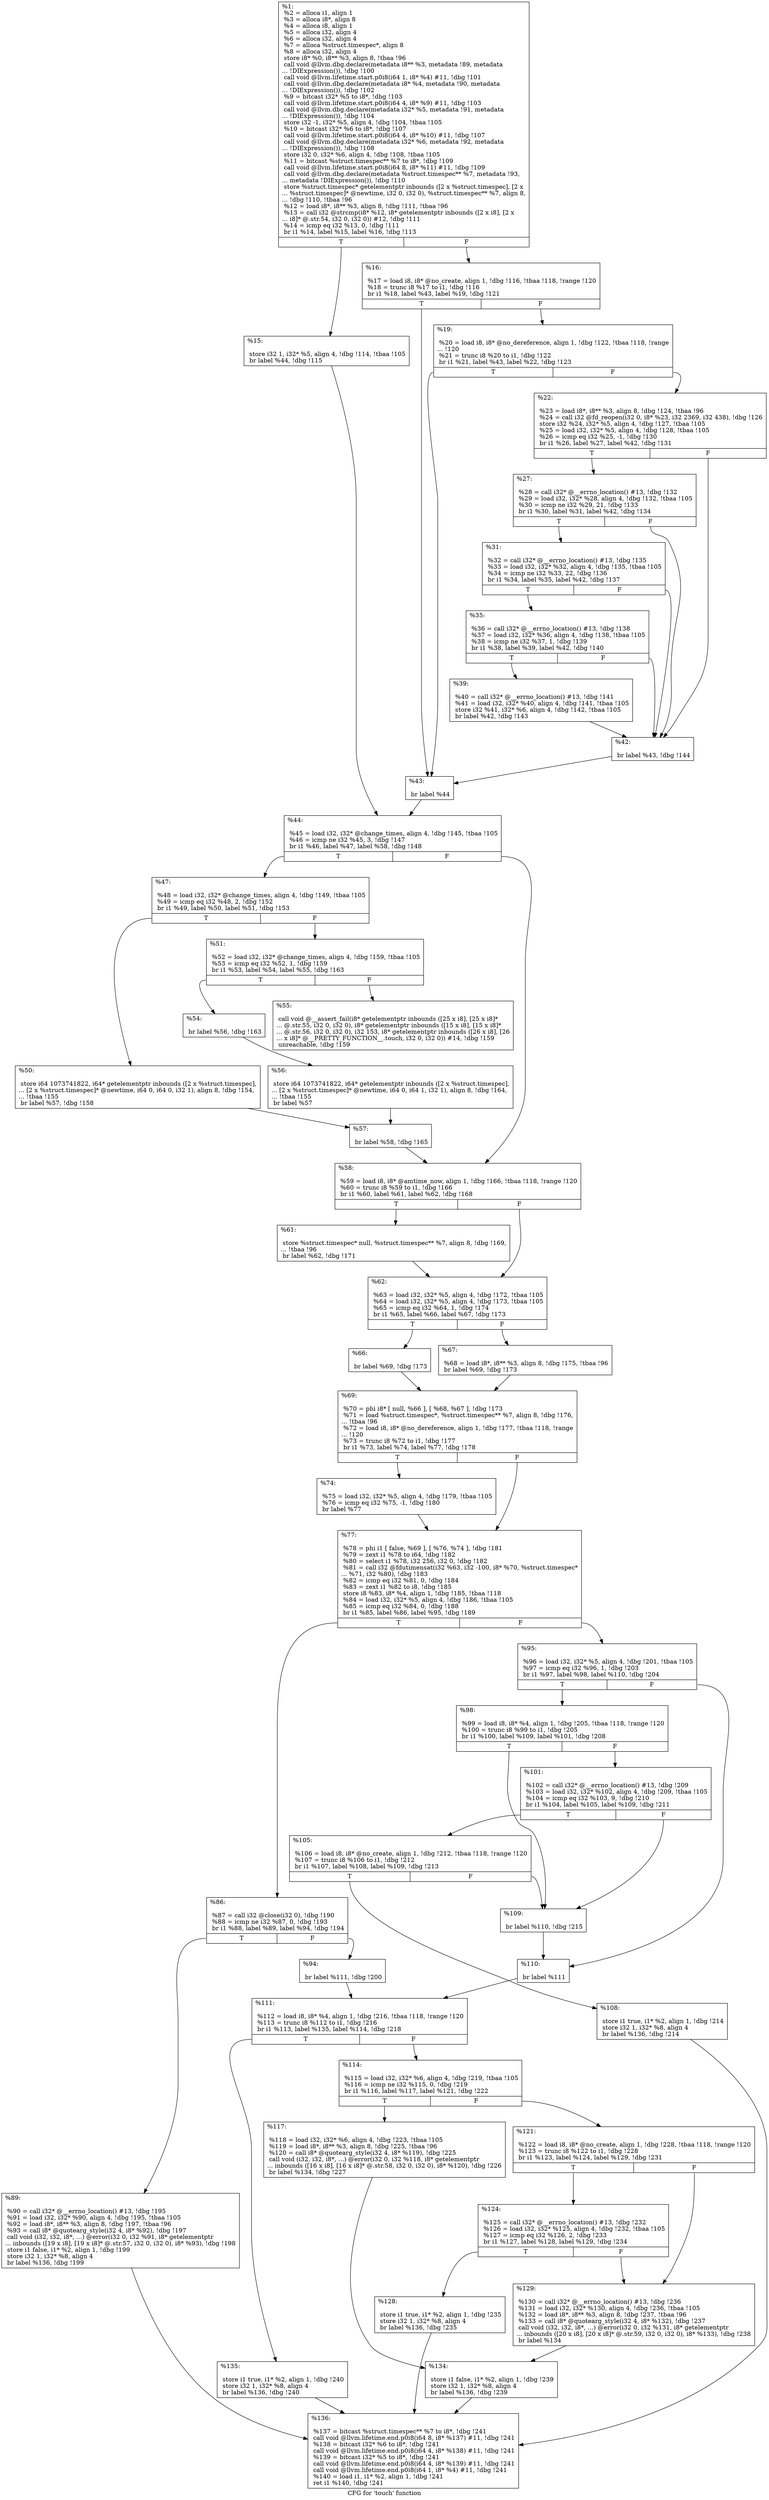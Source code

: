 digraph "CFG for 'touch' function" {
	label="CFG for 'touch' function";

	Node0x22e8dd0 [shape=record,label="{%1:\l  %2 = alloca i1, align 1\l  %3 = alloca i8*, align 8\l  %4 = alloca i8, align 1\l  %5 = alloca i32, align 4\l  %6 = alloca i32, align 4\l  %7 = alloca %struct.timespec*, align 8\l  %8 = alloca i32, align 4\l  store i8* %0, i8** %3, align 8, !tbaa !96\l  call void @llvm.dbg.declare(metadata i8** %3, metadata !89, metadata\l... !DIExpression()), !dbg !100\l  call void @llvm.lifetime.start.p0i8(i64 1, i8* %4) #11, !dbg !101\l  call void @llvm.dbg.declare(metadata i8* %4, metadata !90, metadata\l... !DIExpression()), !dbg !102\l  %9 = bitcast i32* %5 to i8*, !dbg !103\l  call void @llvm.lifetime.start.p0i8(i64 4, i8* %9) #11, !dbg !103\l  call void @llvm.dbg.declare(metadata i32* %5, metadata !91, metadata\l... !DIExpression()), !dbg !104\l  store i32 -1, i32* %5, align 4, !dbg !104, !tbaa !105\l  %10 = bitcast i32* %6 to i8*, !dbg !107\l  call void @llvm.lifetime.start.p0i8(i64 4, i8* %10) #11, !dbg !107\l  call void @llvm.dbg.declare(metadata i32* %6, metadata !92, metadata\l... !DIExpression()), !dbg !108\l  store i32 0, i32* %6, align 4, !dbg !108, !tbaa !105\l  %11 = bitcast %struct.timespec** %7 to i8*, !dbg !109\l  call void @llvm.lifetime.start.p0i8(i64 8, i8* %11) #11, !dbg !109\l  call void @llvm.dbg.declare(metadata %struct.timespec** %7, metadata !93,\l... metadata !DIExpression()), !dbg !110\l  store %struct.timespec* getelementptr inbounds ([2 x %struct.timespec], [2 x\l... %struct.timespec]* @newtime, i32 0, i32 0), %struct.timespec** %7, align 8,\l... !dbg !110, !tbaa !96\l  %12 = load i8*, i8** %3, align 8, !dbg !111, !tbaa !96\l  %13 = call i32 @strcmp(i8* %12, i8* getelementptr inbounds ([2 x i8], [2 x\l... i8]* @.str.54, i32 0, i32 0)) #12, !dbg !111\l  %14 = icmp eq i32 %13, 0, !dbg !111\l  br i1 %14, label %15, label %16, !dbg !113\l|{<s0>T|<s1>F}}"];
	Node0x22e8dd0:s0 -> Node0x22ea0c0;
	Node0x22e8dd0:s1 -> Node0x22ea110;
	Node0x22ea0c0 [shape=record,label="{%15:\l\l  store i32 1, i32* %5, align 4, !dbg !114, !tbaa !105\l  br label %44, !dbg !115\l}"];
	Node0x22ea0c0 -> Node0x22ea3e0;
	Node0x22ea110 [shape=record,label="{%16:\l\l  %17 = load i8, i8* @no_create, align 1, !dbg !116, !tbaa !118, !range !120\l  %18 = trunc i8 %17 to i1, !dbg !116\l  br i1 %18, label %43, label %19, !dbg !121\l|{<s0>T|<s1>F}}"];
	Node0x22ea110:s0 -> Node0x22ea390;
	Node0x22ea110:s1 -> Node0x22ea160;
	Node0x22ea160 [shape=record,label="{%19:\l\l  %20 = load i8, i8* @no_dereference, align 1, !dbg !122, !tbaa !118, !range\l... !120\l  %21 = trunc i8 %20 to i1, !dbg !122\l  br i1 %21, label %43, label %22, !dbg !123\l|{<s0>T|<s1>F}}"];
	Node0x22ea160:s0 -> Node0x22ea390;
	Node0x22ea160:s1 -> Node0x22ea1b0;
	Node0x22ea1b0 [shape=record,label="{%22:\l\l  %23 = load i8*, i8** %3, align 8, !dbg !124, !tbaa !96\l  %24 = call i32 @fd_reopen(i32 0, i8* %23, i32 2369, i32 438), !dbg !126\l  store i32 %24, i32* %5, align 4, !dbg !127, !tbaa !105\l  %25 = load i32, i32* %5, align 4, !dbg !128, !tbaa !105\l  %26 = icmp eq i32 %25, -1, !dbg !130\l  br i1 %26, label %27, label %42, !dbg !131\l|{<s0>T|<s1>F}}"];
	Node0x22ea1b0:s0 -> Node0x22ea200;
	Node0x22ea1b0:s1 -> Node0x22ea340;
	Node0x22ea200 [shape=record,label="{%27:\l\l  %28 = call i32* @__errno_location() #13, !dbg !132\l  %29 = load i32, i32* %28, align 4, !dbg !132, !tbaa !105\l  %30 = icmp ne i32 %29, 21, !dbg !133\l  br i1 %30, label %31, label %42, !dbg !134\l|{<s0>T|<s1>F}}"];
	Node0x22ea200:s0 -> Node0x22ea250;
	Node0x22ea200:s1 -> Node0x22ea340;
	Node0x22ea250 [shape=record,label="{%31:\l\l  %32 = call i32* @__errno_location() #13, !dbg !135\l  %33 = load i32, i32* %32, align 4, !dbg !135, !tbaa !105\l  %34 = icmp ne i32 %33, 22, !dbg !136\l  br i1 %34, label %35, label %42, !dbg !137\l|{<s0>T|<s1>F}}"];
	Node0x22ea250:s0 -> Node0x22ea2a0;
	Node0x22ea250:s1 -> Node0x22ea340;
	Node0x22ea2a0 [shape=record,label="{%35:\l\l  %36 = call i32* @__errno_location() #13, !dbg !138\l  %37 = load i32, i32* %36, align 4, !dbg !138, !tbaa !105\l  %38 = icmp ne i32 %37, 1, !dbg !139\l  br i1 %38, label %39, label %42, !dbg !140\l|{<s0>T|<s1>F}}"];
	Node0x22ea2a0:s0 -> Node0x22ea2f0;
	Node0x22ea2a0:s1 -> Node0x22ea340;
	Node0x22ea2f0 [shape=record,label="{%39:\l\l  %40 = call i32* @__errno_location() #13, !dbg !141\l  %41 = load i32, i32* %40, align 4, !dbg !141, !tbaa !105\l  store i32 %41, i32* %6, align 4, !dbg !142, !tbaa !105\l  br label %42, !dbg !143\l}"];
	Node0x22ea2f0 -> Node0x22ea340;
	Node0x22ea340 [shape=record,label="{%42:\l\l  br label %43, !dbg !144\l}"];
	Node0x22ea340 -> Node0x22ea390;
	Node0x22ea390 [shape=record,label="{%43:\l\l  br label %44\l}"];
	Node0x22ea390 -> Node0x22ea3e0;
	Node0x22ea3e0 [shape=record,label="{%44:\l\l  %45 = load i32, i32* @change_times, align 4, !dbg !145, !tbaa !105\l  %46 = icmp ne i32 %45, 3, !dbg !147\l  br i1 %46, label %47, label %58, !dbg !148\l|{<s0>T|<s1>F}}"];
	Node0x22ea3e0:s0 -> Node0x22ea430;
	Node0x22ea3e0:s1 -> Node0x22ea660;
	Node0x22ea430 [shape=record,label="{%47:\l\l  %48 = load i32, i32* @change_times, align 4, !dbg !149, !tbaa !105\l  %49 = icmp eq i32 %48, 2, !dbg !152\l  br i1 %49, label %50, label %51, !dbg !153\l|{<s0>T|<s1>F}}"];
	Node0x22ea430:s0 -> Node0x22ea480;
	Node0x22ea430:s1 -> Node0x22ea4d0;
	Node0x22ea480 [shape=record,label="{%50:\l\l  store i64 1073741822, i64* getelementptr inbounds ([2 x %struct.timespec],\l... [2 x %struct.timespec]* @newtime, i64 0, i64 0, i32 1), align 8, !dbg !154,\l... !tbaa !155\l  br label %57, !dbg !158\l}"];
	Node0x22ea480 -> Node0x22ea610;
	Node0x22ea4d0 [shape=record,label="{%51:\l\l  %52 = load i32, i32* @change_times, align 4, !dbg !159, !tbaa !105\l  %53 = icmp eq i32 %52, 1, !dbg !159\l  br i1 %53, label %54, label %55, !dbg !163\l|{<s0>T|<s1>F}}"];
	Node0x22ea4d0:s0 -> Node0x22ea520;
	Node0x22ea4d0:s1 -> Node0x22ea570;
	Node0x22ea520 [shape=record,label="{%54:\l\l  br label %56, !dbg !163\l}"];
	Node0x22ea520 -> Node0x22ea5c0;
	Node0x22ea570 [shape=record,label="{%55:\l\l  call void @__assert_fail(i8* getelementptr inbounds ([25 x i8], [25 x i8]*\l... @.str.55, i32 0, i32 0), i8* getelementptr inbounds ([15 x i8], [15 x i8]*\l... @.str.56, i32 0, i32 0), i32 153, i8* getelementptr inbounds ([26 x i8], [26\l... x i8]* @__PRETTY_FUNCTION__.touch, i32 0, i32 0)) #14, !dbg !159\l  unreachable, !dbg !159\l}"];
	Node0x22ea5c0 [shape=record,label="{%56:\l\l  store i64 1073741822, i64* getelementptr inbounds ([2 x %struct.timespec],\l... [2 x %struct.timespec]* @newtime, i64 0, i64 1, i32 1), align 8, !dbg !164,\l... !tbaa !155\l  br label %57\l}"];
	Node0x22ea5c0 -> Node0x22ea610;
	Node0x22ea610 [shape=record,label="{%57:\l\l  br label %58, !dbg !165\l}"];
	Node0x22ea610 -> Node0x22ea660;
	Node0x22ea660 [shape=record,label="{%58:\l\l  %59 = load i8, i8* @amtime_now, align 1, !dbg !166, !tbaa !118, !range !120\l  %60 = trunc i8 %59 to i1, !dbg !166\l  br i1 %60, label %61, label %62, !dbg !168\l|{<s0>T|<s1>F}}"];
	Node0x22ea660:s0 -> Node0x22ea6b0;
	Node0x22ea660:s1 -> Node0x22ea700;
	Node0x22ea6b0 [shape=record,label="{%61:\l\l  store %struct.timespec* null, %struct.timespec** %7, align 8, !dbg !169,\l... !tbaa !96\l  br label %62, !dbg !171\l}"];
	Node0x22ea6b0 -> Node0x22ea700;
	Node0x22ea700 [shape=record,label="{%62:\l\l  %63 = load i32, i32* %5, align 4, !dbg !172, !tbaa !105\l  %64 = load i32, i32* %5, align 4, !dbg !173, !tbaa !105\l  %65 = icmp eq i32 %64, 1, !dbg !174\l  br i1 %65, label %66, label %67, !dbg !173\l|{<s0>T|<s1>F}}"];
	Node0x22ea700:s0 -> Node0x22ea750;
	Node0x22ea700:s1 -> Node0x22ea7a0;
	Node0x22ea750 [shape=record,label="{%66:\l\l  br label %69, !dbg !173\l}"];
	Node0x22ea750 -> Node0x22ea7f0;
	Node0x22ea7a0 [shape=record,label="{%67:\l\l  %68 = load i8*, i8** %3, align 8, !dbg !175, !tbaa !96\l  br label %69, !dbg !173\l}"];
	Node0x22ea7a0 -> Node0x22ea7f0;
	Node0x22ea7f0 [shape=record,label="{%69:\l\l  %70 = phi i8* [ null, %66 ], [ %68, %67 ], !dbg !173\l  %71 = load %struct.timespec*, %struct.timespec** %7, align 8, !dbg !176,\l... !tbaa !96\l  %72 = load i8, i8* @no_dereference, align 1, !dbg !177, !tbaa !118, !range\l... !120\l  %73 = trunc i8 %72 to i1, !dbg !177\l  br i1 %73, label %74, label %77, !dbg !178\l|{<s0>T|<s1>F}}"];
	Node0x22ea7f0:s0 -> Node0x22ea840;
	Node0x22ea7f0:s1 -> Node0x22ea890;
	Node0x22ea840 [shape=record,label="{%74:\l\l  %75 = load i32, i32* %5, align 4, !dbg !179, !tbaa !105\l  %76 = icmp eq i32 %75, -1, !dbg !180\l  br label %77\l}"];
	Node0x22ea840 -> Node0x22ea890;
	Node0x22ea890 [shape=record,label="{%77:\l\l  %78 = phi i1 [ false, %69 ], [ %76, %74 ], !dbg !181\l  %79 = zext i1 %78 to i64, !dbg !182\l  %80 = select i1 %78, i32 256, i32 0, !dbg !182\l  %81 = call i32 @fdutimensat(i32 %63, i32 -100, i8* %70, %struct.timespec*\l... %71, i32 %80), !dbg !183\l  %82 = icmp eq i32 %81, 0, !dbg !184\l  %83 = zext i1 %82 to i8, !dbg !185\l  store i8 %83, i8* %4, align 1, !dbg !185, !tbaa !118\l  %84 = load i32, i32* %5, align 4, !dbg !186, !tbaa !105\l  %85 = icmp eq i32 %84, 0, !dbg !188\l  br i1 %85, label %86, label %95, !dbg !189\l|{<s0>T|<s1>F}}"];
	Node0x22ea890:s0 -> Node0x22ea8e0;
	Node0x22ea890:s1 -> Node0x22ea9d0;
	Node0x22ea8e0 [shape=record,label="{%86:\l\l  %87 = call i32 @close(i32 0), !dbg !190\l  %88 = icmp ne i32 %87, 0, !dbg !193\l  br i1 %88, label %89, label %94, !dbg !194\l|{<s0>T|<s1>F}}"];
	Node0x22ea8e0:s0 -> Node0x22ea930;
	Node0x22ea8e0:s1 -> Node0x22ea980;
	Node0x22ea930 [shape=record,label="{%89:\l\l  %90 = call i32* @__errno_location() #13, !dbg !195\l  %91 = load i32, i32* %90, align 4, !dbg !195, !tbaa !105\l  %92 = load i8*, i8** %3, align 8, !dbg !197, !tbaa !96\l  %93 = call i8* @quotearg_style(i32 4, i8* %92), !dbg !197\l  call void (i32, i32, i8*, ...) @error(i32 0, i32 %91, i8* getelementptr\l... inbounds ([19 x i8], [19 x i8]* @.str.57, i32 0, i32 0), i8* %93), !dbg !198\l  store i1 false, i1* %2, align 1, !dbg !199\l  store i32 1, i32* %8, align 4\l  br label %136, !dbg !199\l}"];
	Node0x22ea930 -> Node0x22eaed0;
	Node0x22ea980 [shape=record,label="{%94:\l\l  br label %111, !dbg !200\l}"];
	Node0x22ea980 -> Node0x22eac00;
	Node0x22ea9d0 [shape=record,label="{%95:\l\l  %96 = load i32, i32* %5, align 4, !dbg !201, !tbaa !105\l  %97 = icmp eq i32 %96, 1, !dbg !203\l  br i1 %97, label %98, label %110, !dbg !204\l|{<s0>T|<s1>F}}"];
	Node0x22ea9d0:s0 -> Node0x22eaa20;
	Node0x22ea9d0:s1 -> Node0x22eabb0;
	Node0x22eaa20 [shape=record,label="{%98:\l\l  %99 = load i8, i8* %4, align 1, !dbg !205, !tbaa !118, !range !120\l  %100 = trunc i8 %99 to i1, !dbg !205\l  br i1 %100, label %109, label %101, !dbg !208\l|{<s0>T|<s1>F}}"];
	Node0x22eaa20:s0 -> Node0x22eab60;
	Node0x22eaa20:s1 -> Node0x22eaa70;
	Node0x22eaa70 [shape=record,label="{%101:\l\l  %102 = call i32* @__errno_location() #13, !dbg !209\l  %103 = load i32, i32* %102, align 4, !dbg !209, !tbaa !105\l  %104 = icmp eq i32 %103, 9, !dbg !210\l  br i1 %104, label %105, label %109, !dbg !211\l|{<s0>T|<s1>F}}"];
	Node0x22eaa70:s0 -> Node0x22eaac0;
	Node0x22eaa70:s1 -> Node0x22eab60;
	Node0x22eaac0 [shape=record,label="{%105:\l\l  %106 = load i8, i8* @no_create, align 1, !dbg !212, !tbaa !118, !range !120\l  %107 = trunc i8 %106 to i1, !dbg !212\l  br i1 %107, label %108, label %109, !dbg !213\l|{<s0>T|<s1>F}}"];
	Node0x22eaac0:s0 -> Node0x22eab10;
	Node0x22eaac0:s1 -> Node0x22eab60;
	Node0x22eab10 [shape=record,label="{%108:\l\l  store i1 true, i1* %2, align 1, !dbg !214\l  store i32 1, i32* %8, align 4\l  br label %136, !dbg !214\l}"];
	Node0x22eab10 -> Node0x22eaed0;
	Node0x22eab60 [shape=record,label="{%109:\l\l  br label %110, !dbg !215\l}"];
	Node0x22eab60 -> Node0x22eabb0;
	Node0x22eabb0 [shape=record,label="{%110:\l\l  br label %111\l}"];
	Node0x22eabb0 -> Node0x22eac00;
	Node0x22eac00 [shape=record,label="{%111:\l\l  %112 = load i8, i8* %4, align 1, !dbg !216, !tbaa !118, !range !120\l  %113 = trunc i8 %112 to i1, !dbg !216\l  br i1 %113, label %135, label %114, !dbg !218\l|{<s0>T|<s1>F}}"];
	Node0x22eac00:s0 -> Node0x22eae80;
	Node0x22eac00:s1 -> Node0x22eac50;
	Node0x22eac50 [shape=record,label="{%114:\l\l  %115 = load i32, i32* %6, align 4, !dbg !219, !tbaa !105\l  %116 = icmp ne i32 %115, 0, !dbg !219\l  br i1 %116, label %117, label %121, !dbg !222\l|{<s0>T|<s1>F}}"];
	Node0x22eac50:s0 -> Node0x22eaca0;
	Node0x22eac50:s1 -> Node0x22eacf0;
	Node0x22eaca0 [shape=record,label="{%117:\l\l  %118 = load i32, i32* %6, align 4, !dbg !223, !tbaa !105\l  %119 = load i8*, i8** %3, align 8, !dbg !225, !tbaa !96\l  %120 = call i8* @quotearg_style(i32 4, i8* %119), !dbg !225\l  call void (i32, i32, i8*, ...) @error(i32 0, i32 %118, i8* getelementptr\l... inbounds ([16 x i8], [16 x i8]* @.str.58, i32 0, i32 0), i8* %120), !dbg !226\l  br label %134, !dbg !227\l}"];
	Node0x22eaca0 -> Node0x22eae30;
	Node0x22eacf0 [shape=record,label="{%121:\l\l  %122 = load i8, i8* @no_create, align 1, !dbg !228, !tbaa !118, !range !120\l  %123 = trunc i8 %122 to i1, !dbg !228\l  br i1 %123, label %124, label %129, !dbg !231\l|{<s0>T|<s1>F}}"];
	Node0x22eacf0:s0 -> Node0x22ead40;
	Node0x22eacf0:s1 -> Node0x22eade0;
	Node0x22ead40 [shape=record,label="{%124:\l\l  %125 = call i32* @__errno_location() #13, !dbg !232\l  %126 = load i32, i32* %125, align 4, !dbg !232, !tbaa !105\l  %127 = icmp eq i32 %126, 2, !dbg !233\l  br i1 %127, label %128, label %129, !dbg !234\l|{<s0>T|<s1>F}}"];
	Node0x22ead40:s0 -> Node0x22ead90;
	Node0x22ead40:s1 -> Node0x22eade0;
	Node0x22ead90 [shape=record,label="{%128:\l\l  store i1 true, i1* %2, align 1, !dbg !235\l  store i32 1, i32* %8, align 4\l  br label %136, !dbg !235\l}"];
	Node0x22ead90 -> Node0x22eaed0;
	Node0x22eade0 [shape=record,label="{%129:\l\l  %130 = call i32* @__errno_location() #13, !dbg !236\l  %131 = load i32, i32* %130, align 4, !dbg !236, !tbaa !105\l  %132 = load i8*, i8** %3, align 8, !dbg !237, !tbaa !96\l  %133 = call i8* @quotearg_style(i32 4, i8* %132), !dbg !237\l  call void (i32, i32, i8*, ...) @error(i32 0, i32 %131, i8* getelementptr\l... inbounds ([20 x i8], [20 x i8]* @.str.59, i32 0, i32 0), i8* %133), !dbg !238\l  br label %134\l}"];
	Node0x22eade0 -> Node0x22eae30;
	Node0x22eae30 [shape=record,label="{%134:\l\l  store i1 false, i1* %2, align 1, !dbg !239\l  store i32 1, i32* %8, align 4\l  br label %136, !dbg !239\l}"];
	Node0x22eae30 -> Node0x22eaed0;
	Node0x22eae80 [shape=record,label="{%135:\l\l  store i1 true, i1* %2, align 1, !dbg !240\l  store i32 1, i32* %8, align 4\l  br label %136, !dbg !240\l}"];
	Node0x22eae80 -> Node0x22eaed0;
	Node0x22eaed0 [shape=record,label="{%136:\l\l  %137 = bitcast %struct.timespec** %7 to i8*, !dbg !241\l  call void @llvm.lifetime.end.p0i8(i64 8, i8* %137) #11, !dbg !241\l  %138 = bitcast i32* %6 to i8*, !dbg !241\l  call void @llvm.lifetime.end.p0i8(i64 4, i8* %138) #11, !dbg !241\l  %139 = bitcast i32* %5 to i8*, !dbg !241\l  call void @llvm.lifetime.end.p0i8(i64 4, i8* %139) #11, !dbg !241\l  call void @llvm.lifetime.end.p0i8(i64 1, i8* %4) #11, !dbg !241\l  %140 = load i1, i1* %2, align 1, !dbg !241\l  ret i1 %140, !dbg !241\l}"];
}
